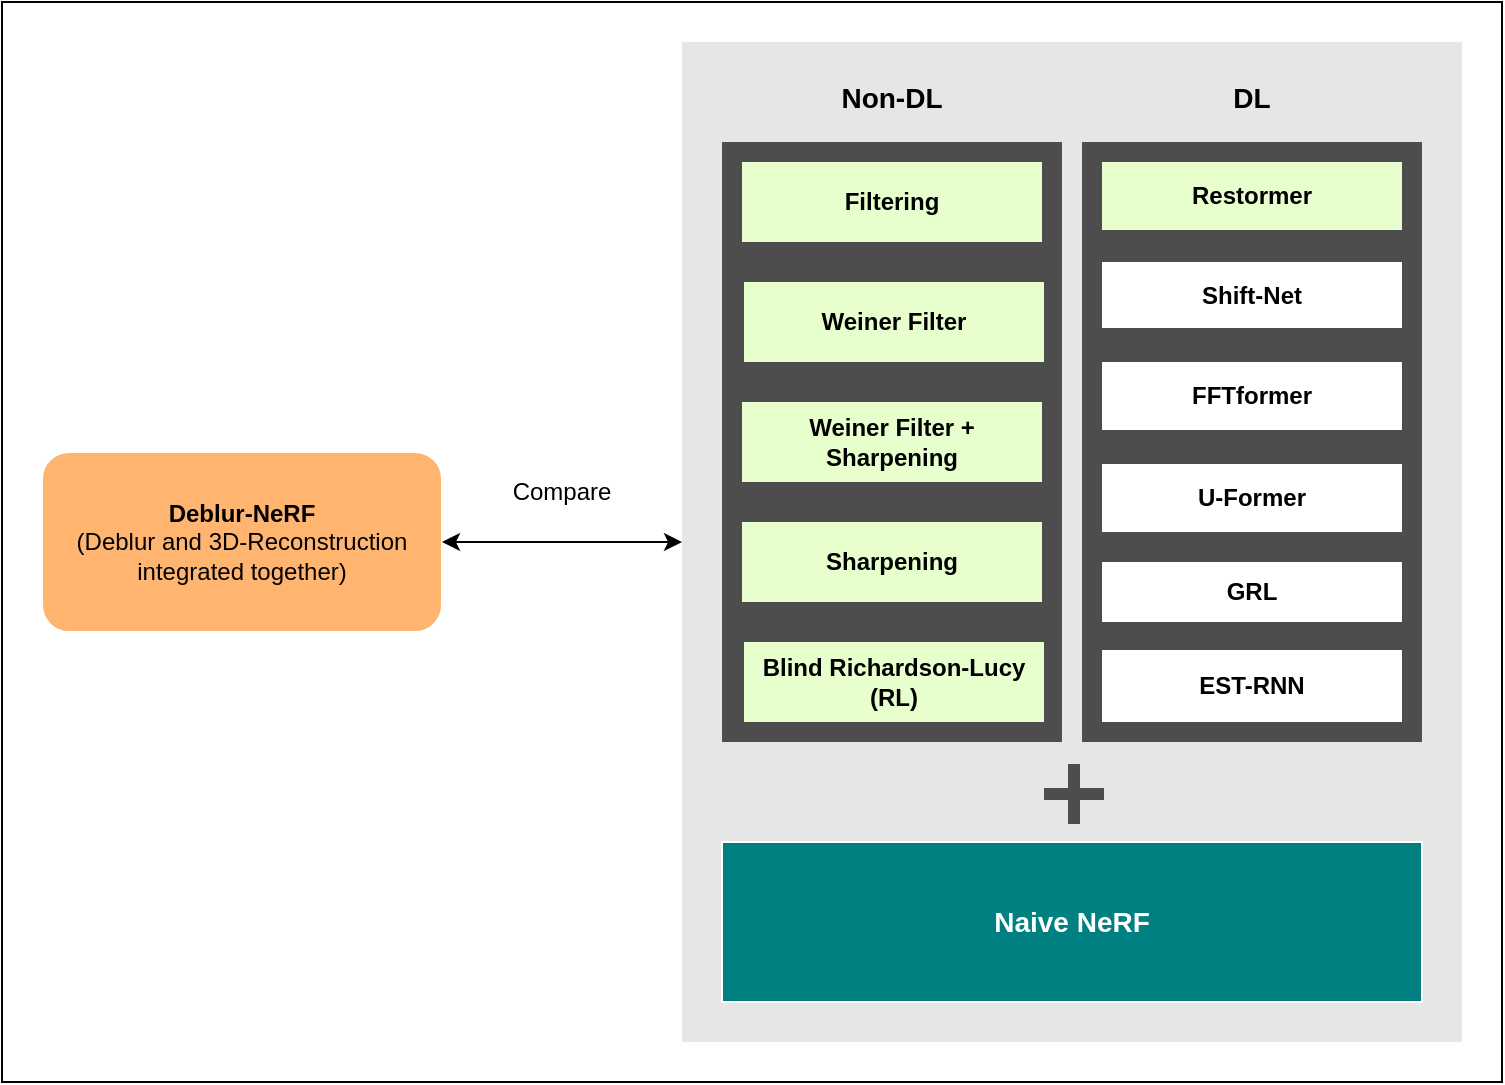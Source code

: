 <mxfile version="22.1.11" type="device">
  <diagram name="Page-1" id="oAzv6p3DsodNeNS0clT7">
    <mxGraphModel dx="1206" dy="750" grid="1" gridSize="10" guides="1" tooltips="1" connect="1" arrows="1" fold="1" page="1" pageScale="1" pageWidth="850" pageHeight="1100" math="0" shadow="0">
      <root>
        <mxCell id="0" />
        <mxCell id="1" parent="0" />
        <mxCell id="OQcBgrV1E-DltKgcwWzk-1" value="&lt;b&gt;Deblur-NeRF&lt;/b&gt;&lt;br&gt;(Deblur and 3D-Reconstruction integrated together)" style="rounded=1;whiteSpace=wrap;html=1;fillColor=#FFB570;strokeColor=#FFFFFF;" parent="1" vertex="1">
          <mxGeometry x="60" y="235" width="200" height="90" as="geometry" />
        </mxCell>
        <mxCell id="OQcBgrV1E-DltKgcwWzk-2" value="" style="rounded=1.5;whiteSpace=wrap;html=1;fillColor=#E6E6E6;strokeColor=none;" parent="1" vertex="1">
          <mxGeometry x="380" y="30" width="390" height="500" as="geometry" />
        </mxCell>
        <mxCell id="XUJx9gF67EOi-3RmZ-BB-4" value="" style="endArrow=classic;startArrow=classic;html=1;rounded=0;entryX=0;entryY=0.5;entryDx=0;entryDy=0;exitX=1;exitY=0.5;exitDx=0;exitDy=0;" parent="1" source="OQcBgrV1E-DltKgcwWzk-1" target="OQcBgrV1E-DltKgcwWzk-2" edge="1">
          <mxGeometry width="50" height="50" relative="1" as="geometry">
            <mxPoint x="290" y="320" as="sourcePoint" />
            <mxPoint x="340" y="270" as="targetPoint" />
          </mxGeometry>
        </mxCell>
        <mxCell id="XUJx9gF67EOi-3RmZ-BB-5" value="Compare" style="text;html=1;strokeColor=none;fillColor=none;align=center;verticalAlign=middle;whiteSpace=wrap;rounded=0;" parent="1" vertex="1">
          <mxGeometry x="290" y="240" width="60" height="30" as="geometry" />
        </mxCell>
        <mxCell id="XUJx9gF67EOi-3RmZ-BB-9" value="&lt;b&gt;&lt;font color=&quot;#ffffff&quot; style=&quot;font-size: 14px;&quot;&gt;Naive NeRF&lt;/font&gt;&lt;/b&gt;" style="rounded=0.5;whiteSpace=wrap;html=1;fillColor=#008080;strokeColor=#FFFFFF;" parent="1" vertex="1">
          <mxGeometry x="400" y="430" width="350" height="80" as="geometry" />
        </mxCell>
        <mxCell id="XUJx9gF67EOi-3RmZ-BB-11" value="" style="rounded=0.5;whiteSpace=wrap;html=1;fillColor=#4D4D4D;strokeColor=none;" parent="1" vertex="1">
          <mxGeometry x="400" y="80" width="170" height="300" as="geometry" />
        </mxCell>
        <mxCell id="XUJx9gF67EOi-3RmZ-BB-12" value="" style="rounded=0.5;whiteSpace=wrap;html=1;fillColor=#4D4D4D;strokeColor=none;" parent="1" vertex="1">
          <mxGeometry x="580" y="80" width="170" height="300" as="geometry" />
        </mxCell>
        <mxCell id="XUJx9gF67EOi-3RmZ-BB-13" value="&lt;span&gt;&lt;font style=&quot;font-size: 12px;&quot;&gt;Filtering&lt;/font&gt;&lt;/span&gt;" style="rounded=0.5;whiteSpace=wrap;html=1;fillColor=#E6FFCC;strokeColor=none;fontStyle=1" parent="1" vertex="1">
          <mxGeometry x="410" y="90" width="150" height="40" as="geometry" />
        </mxCell>
        <mxCell id="XUJx9gF67EOi-3RmZ-BB-14" value="&lt;b&gt;&lt;font style=&quot;font-size: 12px;&quot;&gt;Weiner Filter&lt;/font&gt;&lt;/b&gt;" style="rounded=0.5;whiteSpace=wrap;html=1;fillColor=#E6FFCC;strokeColor=none;" parent="1" vertex="1">
          <mxGeometry x="411" y="150" width="150" height="40" as="geometry" />
        </mxCell>
        <mxCell id="XUJx9gF67EOi-3RmZ-BB-15" value="&lt;b&gt;&lt;font style=&quot;font-size: 12px;&quot;&gt;Weiner Filter + Sharpening&lt;/font&gt;&lt;/b&gt;" style="rounded=0.5;whiteSpace=wrap;html=1;fillColor=#E6FFCC;strokeColor=none;" parent="1" vertex="1">
          <mxGeometry x="410" y="210" width="150" height="40" as="geometry" />
        </mxCell>
        <mxCell id="XUJx9gF67EOi-3RmZ-BB-16" value="&lt;b&gt;&lt;font style=&quot;font-size: 12px;&quot;&gt;Sharpening&lt;/font&gt;&lt;/b&gt;" style="rounded=0.5;whiteSpace=wrap;html=1;fillColor=#E6FFCC;strokeColor=none;" parent="1" vertex="1">
          <mxGeometry x="410" y="270" width="150" height="40" as="geometry" />
        </mxCell>
        <mxCell id="XUJx9gF67EOi-3RmZ-BB-17" value="&lt;b&gt;&lt;font style=&quot;font-size: 12px;&quot;&gt;Blind Richardson-Lucy (RL)&lt;/font&gt;&lt;/b&gt;" style="rounded=0.5;whiteSpace=wrap;html=1;fillColor=#E6FFCC;strokeColor=none;" parent="1" vertex="1">
          <mxGeometry x="411" y="330" width="150" height="40" as="geometry" />
        </mxCell>
        <mxCell id="XUJx9gF67EOi-3RmZ-BB-18" value="&lt;b&gt;&lt;font style=&quot;font-size: 12px;&quot;&gt;Restormer&lt;/font&gt;&lt;/b&gt;" style="rounded=0.5;whiteSpace=wrap;html=1;fillColor=#E6FFCC;strokeColor=none;" parent="1" vertex="1">
          <mxGeometry x="590" y="90" width="150" height="34" as="geometry" />
        </mxCell>
        <mxCell id="XUJx9gF67EOi-3RmZ-BB-19" value="&lt;b&gt;&lt;font style=&quot;font-size: 12px;&quot;&gt;Shift-Net&lt;/font&gt;&lt;/b&gt;" style="rounded=0.5;whiteSpace=wrap;html=1;strokeColor=none;" parent="1" vertex="1">
          <mxGeometry x="590" y="140" width="150" height="33" as="geometry" />
        </mxCell>
        <mxCell id="XUJx9gF67EOi-3RmZ-BB-20" value="&lt;b&gt;&lt;font style=&quot;font-size: 12px;&quot;&gt;FFTformer&lt;/font&gt;&lt;/b&gt;" style="rounded=0.5;whiteSpace=wrap;html=1;strokeColor=none;" parent="1" vertex="1">
          <mxGeometry x="590" y="190" width="150" height="34" as="geometry" />
        </mxCell>
        <mxCell id="XUJx9gF67EOi-3RmZ-BB-21" value="&lt;b&gt;&lt;font style=&quot;font-size: 12px;&quot;&gt;GRL&lt;/font&gt;&lt;/b&gt;" style="rounded=0.5;whiteSpace=wrap;html=1;strokeColor=none;" parent="1" vertex="1">
          <mxGeometry x="590" y="290" width="150" height="30" as="geometry" />
        </mxCell>
        <mxCell id="XUJx9gF67EOi-3RmZ-BB-22" value="&lt;b&gt;&lt;font style=&quot;font-size: 12px;&quot;&gt;U-Former&lt;/font&gt;&lt;/b&gt;" style="rounded=0.5;whiteSpace=wrap;html=1;strokeColor=none;" parent="1" vertex="1">
          <mxGeometry x="590" y="241" width="150" height="34" as="geometry" />
        </mxCell>
        <mxCell id="XUJx9gF67EOi-3RmZ-BB-24" value="&lt;b&gt;&lt;font style=&quot;font-size: 12px;&quot;&gt;EST-RNN&lt;/font&gt;&lt;/b&gt;" style="rounded=0.5;whiteSpace=wrap;html=1;strokeColor=none;" parent="1" vertex="1">
          <mxGeometry x="590" y="334" width="150" height="36" as="geometry" />
        </mxCell>
        <mxCell id="XUJx9gF67EOi-3RmZ-BB-25" value="Non-DL" style="text;html=1;strokeColor=none;fillColor=none;align=center;verticalAlign=middle;whiteSpace=wrap;rounded=0;fontStyle=1;fontSize=14;" parent="1" vertex="1">
          <mxGeometry x="455" y="43" width="60" height="30" as="geometry" />
        </mxCell>
        <mxCell id="XUJx9gF67EOi-3RmZ-BB-27" value="DL" style="text;html=1;strokeColor=none;fillColor=none;align=center;verticalAlign=middle;whiteSpace=wrap;rounded=0;fontStyle=1;fontSize=14;" parent="1" vertex="1">
          <mxGeometry x="635" y="43" width="60" height="30" as="geometry" />
        </mxCell>
        <mxCell id="XUJx9gF67EOi-3RmZ-BB-28" value="" style="shape=cross;whiteSpace=wrap;html=1;strokeColor=none;fillColor=#4D4D4D;" parent="1" vertex="1">
          <mxGeometry x="561" y="391" width="30" height="30" as="geometry" />
        </mxCell>
        <mxCell id="jeagRbJSBYRdxz2CfBLm-1" value="" style="rounded=0;whiteSpace=wrap;html=1;fillColor=none;strokeWidth=1;" vertex="1" parent="1">
          <mxGeometry x="40" y="10" width="750" height="540" as="geometry" />
        </mxCell>
      </root>
    </mxGraphModel>
  </diagram>
</mxfile>
